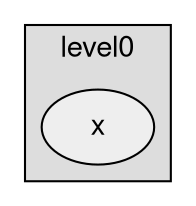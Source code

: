 digraph unix {
    graph [nodesep = 0.25; ranksep=1];
    fontname="Helvetica,Arial,sans-serif"
    node [fontname="Helvetica,Arial,sans-serif"]
    edge [fontname="Helvetica,Arial,sans-serif"]
    subgraph cluster_level0_5 {
        label = "level0";
        style = filled;
        fillcolor = "#DDDDDD";
        x_7 [
        label="x"
        style = filled;
        fillcolor = "#EEEEEE";
        ];
        
    }
}

